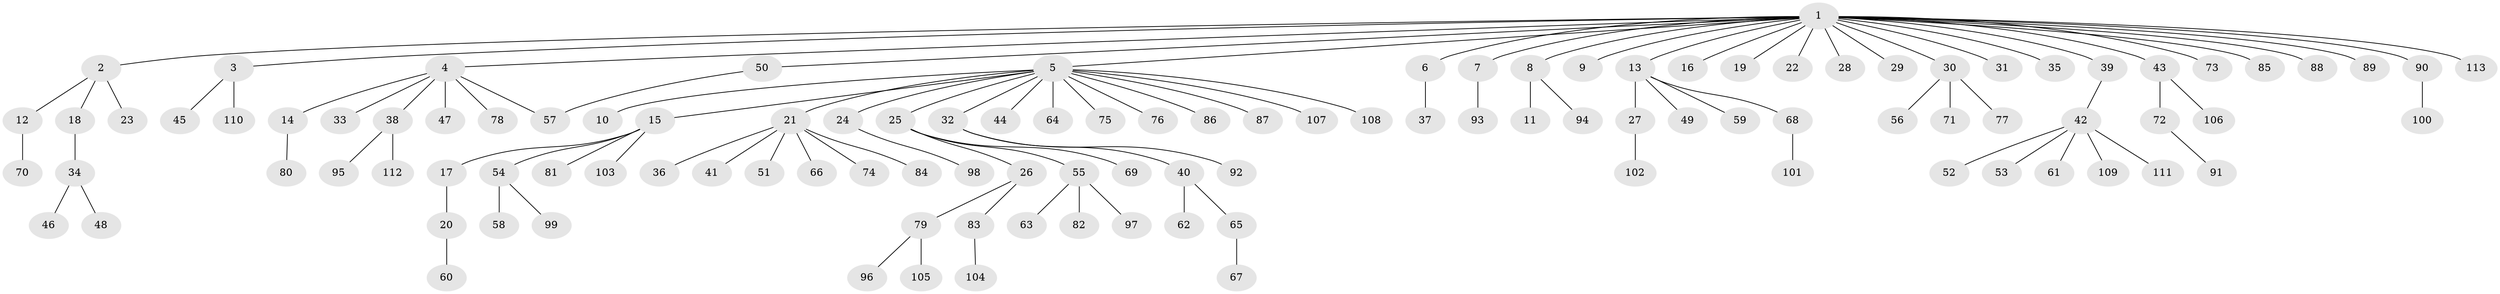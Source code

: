 // Generated by graph-tools (version 1.1) at 2025/35/03/09/25 02:35:35]
// undirected, 113 vertices, 113 edges
graph export_dot {
graph [start="1"]
  node [color=gray90,style=filled];
  1;
  2;
  3;
  4;
  5;
  6;
  7;
  8;
  9;
  10;
  11;
  12;
  13;
  14;
  15;
  16;
  17;
  18;
  19;
  20;
  21;
  22;
  23;
  24;
  25;
  26;
  27;
  28;
  29;
  30;
  31;
  32;
  33;
  34;
  35;
  36;
  37;
  38;
  39;
  40;
  41;
  42;
  43;
  44;
  45;
  46;
  47;
  48;
  49;
  50;
  51;
  52;
  53;
  54;
  55;
  56;
  57;
  58;
  59;
  60;
  61;
  62;
  63;
  64;
  65;
  66;
  67;
  68;
  69;
  70;
  71;
  72;
  73;
  74;
  75;
  76;
  77;
  78;
  79;
  80;
  81;
  82;
  83;
  84;
  85;
  86;
  87;
  88;
  89;
  90;
  91;
  92;
  93;
  94;
  95;
  96;
  97;
  98;
  99;
  100;
  101;
  102;
  103;
  104;
  105;
  106;
  107;
  108;
  109;
  110;
  111;
  112;
  113;
  1 -- 2;
  1 -- 3;
  1 -- 4;
  1 -- 5;
  1 -- 6;
  1 -- 7;
  1 -- 8;
  1 -- 9;
  1 -- 13;
  1 -- 16;
  1 -- 19;
  1 -- 22;
  1 -- 28;
  1 -- 29;
  1 -- 30;
  1 -- 31;
  1 -- 35;
  1 -- 39;
  1 -- 43;
  1 -- 50;
  1 -- 73;
  1 -- 85;
  1 -- 88;
  1 -- 89;
  1 -- 90;
  1 -- 113;
  2 -- 12;
  2 -- 18;
  2 -- 23;
  3 -- 45;
  3 -- 110;
  4 -- 14;
  4 -- 33;
  4 -- 38;
  4 -- 47;
  4 -- 57;
  4 -- 78;
  5 -- 10;
  5 -- 15;
  5 -- 21;
  5 -- 24;
  5 -- 25;
  5 -- 32;
  5 -- 44;
  5 -- 64;
  5 -- 75;
  5 -- 76;
  5 -- 86;
  5 -- 87;
  5 -- 107;
  5 -- 108;
  6 -- 37;
  7 -- 93;
  8 -- 11;
  8 -- 94;
  12 -- 70;
  13 -- 27;
  13 -- 49;
  13 -- 59;
  13 -- 68;
  14 -- 80;
  15 -- 17;
  15 -- 54;
  15 -- 81;
  15 -- 103;
  17 -- 20;
  18 -- 34;
  20 -- 60;
  21 -- 36;
  21 -- 41;
  21 -- 51;
  21 -- 66;
  21 -- 74;
  21 -- 84;
  24 -- 98;
  25 -- 26;
  25 -- 55;
  25 -- 69;
  26 -- 79;
  26 -- 83;
  27 -- 102;
  30 -- 56;
  30 -- 71;
  30 -- 77;
  32 -- 40;
  32 -- 92;
  34 -- 46;
  34 -- 48;
  38 -- 95;
  38 -- 112;
  39 -- 42;
  40 -- 62;
  40 -- 65;
  42 -- 52;
  42 -- 53;
  42 -- 61;
  42 -- 109;
  42 -- 111;
  43 -- 72;
  43 -- 106;
  50 -- 57;
  54 -- 58;
  54 -- 99;
  55 -- 63;
  55 -- 82;
  55 -- 97;
  65 -- 67;
  68 -- 101;
  72 -- 91;
  79 -- 96;
  79 -- 105;
  83 -- 104;
  90 -- 100;
}
